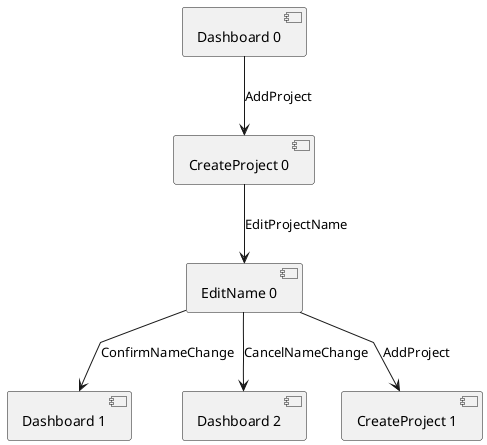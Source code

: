 @startuml
skinparam linetype polyline

[Dashboard 0] -d-> [CreateProject 0] : AddProject

[CreateProject 0] -d-> [EditName 0] : EditProjectName

[EditName 0] -d-> [Dashboard 1] : ConfirmNameChange
[EditName 0] -d-> [Dashboard 2] : CancelNameChange
[EditName 0] -d-> [CreateProject 1] : AddProject

@enduml

